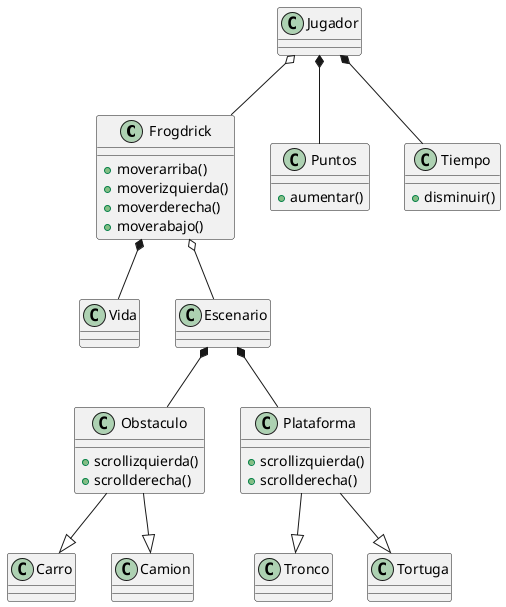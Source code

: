 @startuml
class Frogdrick{
+moverarriba()
+moverizquierda()
+moverderecha()
+moverabajo()
}
class Jugador
class Tronco
class Carro
class Camion 
class Puntos{
+aumentar()
}
class Tiempo{
+disminuir()
}
class Vida
class Escenario
class Obstaculo{
+scrollizquierda()
+scrollderecha()
}
class Plataforma{
+scrollizquierda()
+scrollderecha()
}
class Tortuga

Frogdrick *-- Vida
Jugador o-- Frogdrick
Jugador *-- Tiempo
Jugador *-- Puntos
Escenario *-- Plataforma
Escenario *-- Obstaculo
Obstaculo --|> Carro
Obstaculo --|> Camion 
Plataforma --|> Tortuga
Plataforma --|> Tronco
Frogdrick o-- Escenario
@enduml